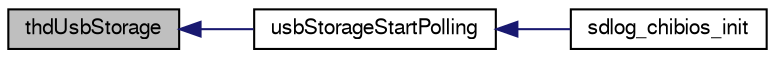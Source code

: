 digraph "thdUsbStorage"
{
  edge [fontname="FreeSans",fontsize="10",labelfontname="FreeSans",labelfontsize="10"];
  node [fontname="FreeSans",fontsize="10",shape=record];
  rankdir="LR";
  Node1 [label="thdUsbStorage",height=0.2,width=0.4,color="black", fillcolor="grey75", style="filled", fontcolor="black"];
  Node1 -> Node2 [dir="back",color="midnightblue",fontsize="10",style="solid",fontname="FreeSans"];
  Node2 [label="usbStorageStartPolling",height=0.2,width=0.4,color="black", fillcolor="white", style="filled",URL="$usbStorage_8h.html#a12081a3972cd8a738a527d104c647665"];
  Node2 -> Node3 [dir="back",color="midnightblue",fontsize="10",style="solid",fontname="FreeSans"];
  Node3 [label="sdlog_chibios_init",height=0.2,width=0.4,color="black", fillcolor="white", style="filled",URL="$sdlog__chibios_8h.html#aeeba7682db35a9becddc07935f5d256a"];
}
